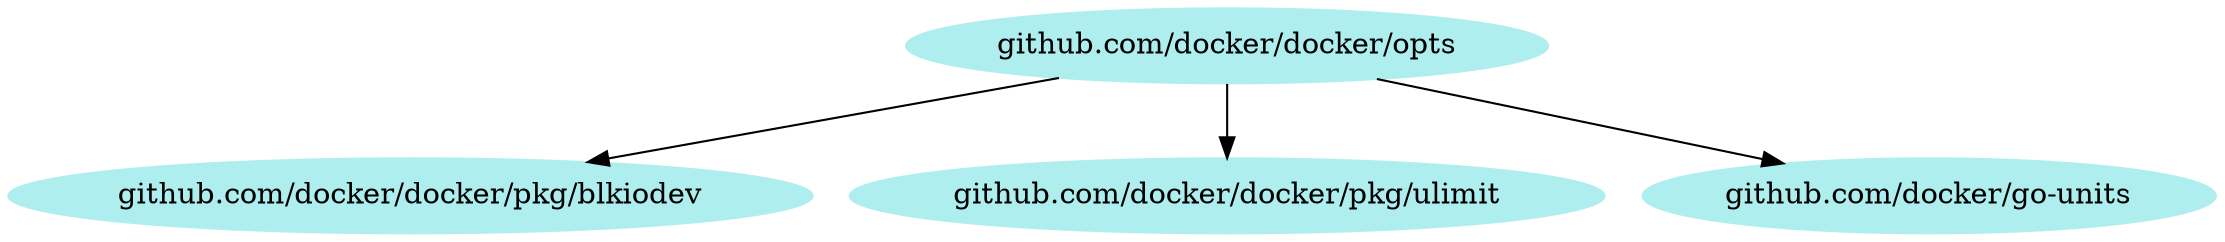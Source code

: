digraph godep {
0 [label="github.com/docker/docker/pkg/blkiodev" style="filled" color="paleturquoise"];
1 [label="github.com/docker/docker/pkg/ulimit" style="filled" color="paleturquoise"];
2 [label="github.com/docker/go-units" style="filled" color="paleturquoise"];
3 [label="github.com/docker/docker/opts" style="filled" color="paleturquoise"];
3 -> 0;
3 -> 1;
3 -> 2;
}
